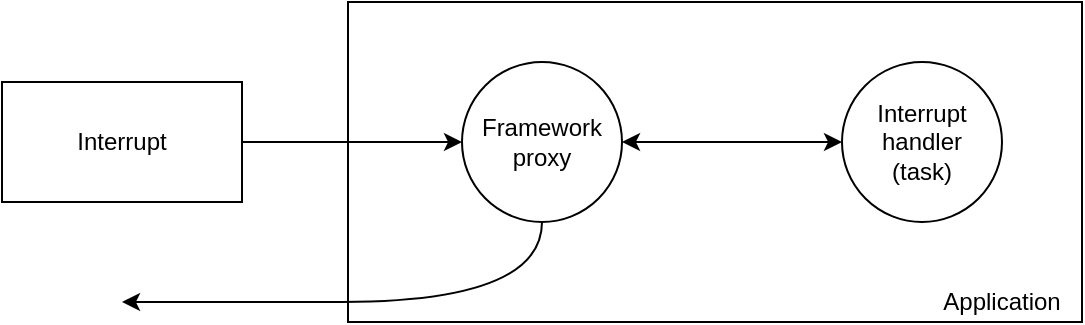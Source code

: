 <mxfile version="10.7.3" type="device"><diagram id="QuH_HrCeQfDk-lfMR3nG" name="Page-1"><mxGraphModel dx="1394" dy="789" grid="1" gridSize="10" guides="1" tooltips="1" connect="1" arrows="1" fold="1" page="1" pageScale="1" pageWidth="827" pageHeight="1169" math="0" shadow="0"><root><mxCell id="0"/><mxCell id="1" parent="0"/><mxCell id="T7mfnSwYgNc41zk0h4Z_-15" value="" style="rounded=0;whiteSpace=wrap;html=1;fillColor=none;" vertex="1" parent="1"><mxGeometry x="293" y="80" width="367" height="160" as="geometry"/></mxCell><mxCell id="T7mfnSwYgNc41zk0h4Z_-18" style="edgeStyle=orthogonalEdgeStyle;curved=1;orthogonalLoop=1;jettySize=auto;html=1;exitX=1;exitY=0.5;exitDx=0;exitDy=0;endSize=6;strokeWidth=1;" edge="1" parent="1" source="T7mfnSwYgNc41zk0h4Z_-1" target="T7mfnSwYgNc41zk0h4Z_-2"><mxGeometry relative="1" as="geometry"/></mxCell><mxCell id="T7mfnSwYgNc41zk0h4Z_-1" value="Interrupt" style="rounded=0;whiteSpace=wrap;html=1;" vertex="1" parent="1"><mxGeometry x="120" y="120" width="120" height="60" as="geometry"/></mxCell><mxCell id="T7mfnSwYgNc41zk0h4Z_-19" style="edgeStyle=orthogonalEdgeStyle;curved=1;orthogonalLoop=1;jettySize=auto;html=1;exitX=0.5;exitY=1;exitDx=0;exitDy=0;endSize=6;strokeWidth=1;" edge="1" parent="1" source="T7mfnSwYgNc41zk0h4Z_-2"><mxGeometry relative="1" as="geometry"><mxPoint x="180" y="230" as="targetPoint"/><Array as="points"><mxPoint x="390" y="230"/><mxPoint x="190" y="230"/></Array></mxGeometry></mxCell><mxCell id="T7mfnSwYgNc41zk0h4Z_-2" value="Framework proxy" style="ellipse;whiteSpace=wrap;html=1;aspect=fixed;" vertex="1" parent="1"><mxGeometry x="350" y="110" width="80" height="80" as="geometry"/></mxCell><mxCell id="T7mfnSwYgNc41zk0h4Z_-3" value="&lt;div&gt;Interrupt handler&lt;/div&gt;&lt;div&gt;(task)&lt;br&gt;&lt;/div&gt;" style="ellipse;whiteSpace=wrap;html=1;aspect=fixed;" vertex="1" parent="1"><mxGeometry x="540" y="110" width="80" height="80" as="geometry"/></mxCell><mxCell id="T7mfnSwYgNc41zk0h4Z_-17" value="" style="endArrow=classic;startArrow=classic;html=1;strokeWidth=1;exitX=1;exitY=0.5;exitDx=0;exitDy=0;entryX=0;entryY=0.5;entryDx=0;entryDy=0;" edge="1" parent="1" source="T7mfnSwYgNc41zk0h4Z_-2" target="T7mfnSwYgNc41zk0h4Z_-3"><mxGeometry width="50" height="50" relative="1" as="geometry"><mxPoint x="440" y="180" as="sourcePoint"/><mxPoint x="490" y="130" as="targetPoint"/></mxGeometry></mxCell><mxCell id="T7mfnSwYgNc41zk0h4Z_-20" value="&lt;div&gt;Application&lt;/div&gt;" style="text;html=1;strokeColor=none;fillColor=none;align=center;verticalAlign=middle;whiteSpace=wrap;rounded=0;" vertex="1" parent="1"><mxGeometry x="600" y="220" width="40" height="20" as="geometry"/></mxCell></root></mxGraphModel></diagram></mxfile>